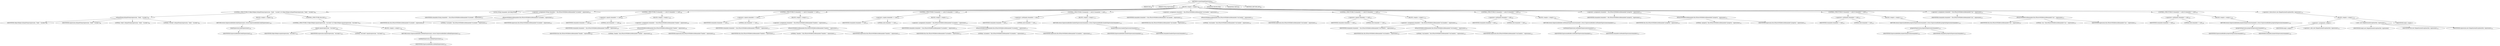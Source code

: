 digraph "createSimpleExpression" {  
"215" [label = <(METHOD,createSimpleExpression)<SUB>98</SUB>> ]
"17" [label = <(PARAM,this)<SUB>98</SUB>> ]
"216" [label = <(PARAM,String expression)<SUB>98</SUB>> ]
"217" [label = <(BLOCK,&lt;empty&gt;,&lt;empty&gt;)<SUB>98</SUB>> ]
"218" [label = <(CONTROL_STRUCTURE,if (ObjectHelper.isEqualToAny(expression, &quot;body&quot;, &quot;in.body&quot;)),if (ObjectHelper.isEqualToAny(expression, &quot;body&quot;, &quot;in.body&quot;)))<SUB>99</SUB>> ]
"219" [label = <(isEqualToAny,isEqualToAny(expression, &quot;body&quot;, &quot;in.body&quot;))<SUB>99</SUB>> ]
"220" [label = <(IDENTIFIER,ObjectHelper,isEqualToAny(expression, &quot;body&quot;, &quot;in.body&quot;))<SUB>99</SUB>> ]
"221" [label = <(IDENTIFIER,expression,isEqualToAny(expression, &quot;body&quot;, &quot;in.body&quot;))<SUB>99</SUB>> ]
"222" [label = <(LITERAL,&quot;body&quot;,isEqualToAny(expression, &quot;body&quot;, &quot;in.body&quot;))<SUB>99</SUB>> ]
"223" [label = <(LITERAL,&quot;in.body&quot;,isEqualToAny(expression, &quot;body&quot;, &quot;in.body&quot;))<SUB>99</SUB>> ]
"224" [label = <(BLOCK,&lt;empty&gt;,&lt;empty&gt;)<SUB>99</SUB>> ]
"225" [label = <(RETURN,return ExpressionBuilder.bodyExpression();,return ExpressionBuilder.bodyExpression();)<SUB>100</SUB>> ]
"226" [label = <(bodyExpression,bodyExpression())<SUB>100</SUB>> ]
"227" [label = <(IDENTIFIER,ExpressionBuilder,bodyExpression())<SUB>100</SUB>> ]
"228" [label = <(CONTROL_STRUCTURE,else,else)<SUB>102</SUB>> ]
"229" [label = <(CONTROL_STRUCTURE,if (ObjectHelper.equals(expression, &quot;out.body&quot;)),if (ObjectHelper.equals(expression, &quot;out.body&quot;)))<SUB>102</SUB>> ]
"230" [label = <(equals,equals(expression, &quot;out.body&quot;))<SUB>102</SUB>> ]
"231" [label = <(IDENTIFIER,ObjectHelper,equals(expression, &quot;out.body&quot;))<SUB>102</SUB>> ]
"232" [label = <(IDENTIFIER,expression,equals(expression, &quot;out.body&quot;))<SUB>102</SUB>> ]
"233" [label = <(LITERAL,&quot;out.body&quot;,equals(expression, &quot;out.body&quot;))<SUB>102</SUB>> ]
"234" [label = <(BLOCK,&lt;empty&gt;,&lt;empty&gt;)<SUB>102</SUB>> ]
"235" [label = <(RETURN,return ExpressionBuilder.outBodyExpression();,return ExpressionBuilder.outBodyExpression();)<SUB>103</SUB>> ]
"236" [label = <(outBodyExpression,outBodyExpression())<SUB>103</SUB>> ]
"237" [label = <(IDENTIFIER,ExpressionBuilder,outBodyExpression())<SUB>103</SUB>> ]
"238" [label = <(LOCAL,String remainder: java.lang.String)> ]
"239" [label = <(&lt;operator&gt;.assignment,String remainder = this.ifStartsWithReturnRemainder(&quot;in.header.&quot;, expression))<SUB>107</SUB>> ]
"240" [label = <(IDENTIFIER,remainder,String remainder = this.ifStartsWithReturnRemainder(&quot;in.header.&quot;, expression))<SUB>107</SUB>> ]
"241" [label = <(ifStartsWithReturnRemainder,this.ifStartsWithReturnRemainder(&quot;in.header.&quot;, expression))<SUB>107</SUB>> ]
"16" [label = <(IDENTIFIER,this,this.ifStartsWithReturnRemainder(&quot;in.header.&quot;, expression))<SUB>107</SUB>> ]
"242" [label = <(LITERAL,&quot;in.header.&quot;,this.ifStartsWithReturnRemainder(&quot;in.header.&quot;, expression))<SUB>107</SUB>> ]
"243" [label = <(IDENTIFIER,expression,this.ifStartsWithReturnRemainder(&quot;in.header.&quot;, expression))<SUB>107</SUB>> ]
"244" [label = <(CONTROL_STRUCTURE,if (remainder == null),if (remainder == null))<SUB>108</SUB>> ]
"245" [label = <(&lt;operator&gt;.equals,remainder == null)<SUB>108</SUB>> ]
"246" [label = <(IDENTIFIER,remainder,remainder == null)<SUB>108</SUB>> ]
"247" [label = <(LITERAL,null,remainder == null)<SUB>108</SUB>> ]
"248" [label = <(BLOCK,&lt;empty&gt;,&lt;empty&gt;)<SUB>108</SUB>> ]
"249" [label = <(&lt;operator&gt;.assignment,remainder = this.ifStartsWithReturnRemainder(&quot;header.&quot;, expression))<SUB>109</SUB>> ]
"250" [label = <(IDENTIFIER,remainder,remainder = this.ifStartsWithReturnRemainder(&quot;header.&quot;, expression))<SUB>109</SUB>> ]
"251" [label = <(ifStartsWithReturnRemainder,this.ifStartsWithReturnRemainder(&quot;header.&quot;, expression))<SUB>109</SUB>> ]
"18" [label = <(IDENTIFIER,this,this.ifStartsWithReturnRemainder(&quot;header.&quot;, expression))<SUB>109</SUB>> ]
"252" [label = <(LITERAL,&quot;header.&quot;,this.ifStartsWithReturnRemainder(&quot;header.&quot;, expression))<SUB>109</SUB>> ]
"253" [label = <(IDENTIFIER,expression,this.ifStartsWithReturnRemainder(&quot;header.&quot;, expression))<SUB>109</SUB>> ]
"254" [label = <(CONTROL_STRUCTURE,if (remainder == null),if (remainder == null))<SUB>111</SUB>> ]
"255" [label = <(&lt;operator&gt;.equals,remainder == null)<SUB>111</SUB>> ]
"256" [label = <(IDENTIFIER,remainder,remainder == null)<SUB>111</SUB>> ]
"257" [label = <(LITERAL,null,remainder == null)<SUB>111</SUB>> ]
"258" [label = <(BLOCK,&lt;empty&gt;,&lt;empty&gt;)<SUB>111</SUB>> ]
"259" [label = <(&lt;operator&gt;.assignment,remainder = this.ifStartsWithReturnRemainder(&quot;headers.&quot;, expression))<SUB>112</SUB>> ]
"260" [label = <(IDENTIFIER,remainder,remainder = this.ifStartsWithReturnRemainder(&quot;headers.&quot;, expression))<SUB>112</SUB>> ]
"261" [label = <(ifStartsWithReturnRemainder,this.ifStartsWithReturnRemainder(&quot;headers.&quot;, expression))<SUB>112</SUB>> ]
"19" [label = <(IDENTIFIER,this,this.ifStartsWithReturnRemainder(&quot;headers.&quot;, expression))<SUB>112</SUB>> ]
"262" [label = <(LITERAL,&quot;headers.&quot;,this.ifStartsWithReturnRemainder(&quot;headers.&quot;, expression))<SUB>112</SUB>> ]
"263" [label = <(IDENTIFIER,expression,this.ifStartsWithReturnRemainder(&quot;headers.&quot;, expression))<SUB>112</SUB>> ]
"264" [label = <(CONTROL_STRUCTURE,if (remainder == null),if (remainder == null))<SUB>114</SUB>> ]
"265" [label = <(&lt;operator&gt;.equals,remainder == null)<SUB>114</SUB>> ]
"266" [label = <(IDENTIFIER,remainder,remainder == null)<SUB>114</SUB>> ]
"267" [label = <(LITERAL,null,remainder == null)<SUB>114</SUB>> ]
"268" [label = <(BLOCK,&lt;empty&gt;,&lt;empty&gt;)<SUB>114</SUB>> ]
"269" [label = <(&lt;operator&gt;.assignment,remainder = this.ifStartsWithReturnRemainder(&quot;in.headers.&quot;, expression))<SUB>115</SUB>> ]
"270" [label = <(IDENTIFIER,remainder,remainder = this.ifStartsWithReturnRemainder(&quot;in.headers.&quot;, expression))<SUB>115</SUB>> ]
"271" [label = <(ifStartsWithReturnRemainder,this.ifStartsWithReturnRemainder(&quot;in.headers.&quot;, expression))<SUB>115</SUB>> ]
"20" [label = <(IDENTIFIER,this,this.ifStartsWithReturnRemainder(&quot;in.headers.&quot;, expression))<SUB>115</SUB>> ]
"272" [label = <(LITERAL,&quot;in.headers.&quot;,this.ifStartsWithReturnRemainder(&quot;in.headers.&quot;, expression))<SUB>115</SUB>> ]
"273" [label = <(IDENTIFIER,expression,this.ifStartsWithReturnRemainder(&quot;in.headers.&quot;, expression))<SUB>115</SUB>> ]
"274" [label = <(CONTROL_STRUCTURE,if (remainder != null),if (remainder != null))<SUB>117</SUB>> ]
"275" [label = <(&lt;operator&gt;.notEquals,remainder != null)<SUB>117</SUB>> ]
"276" [label = <(IDENTIFIER,remainder,remainder != null)<SUB>117</SUB>> ]
"277" [label = <(LITERAL,null,remainder != null)<SUB>117</SUB>> ]
"278" [label = <(BLOCK,&lt;empty&gt;,&lt;empty&gt;)<SUB>117</SUB>> ]
"279" [label = <(RETURN,return ExpressionBuilder.headerExpression(remainder);,return ExpressionBuilder.headerExpression(remainder);)<SUB>118</SUB>> ]
"280" [label = <(headerExpression,headerExpression(remainder))<SUB>118</SUB>> ]
"281" [label = <(IDENTIFIER,ExpressionBuilder,headerExpression(remainder))<SUB>118</SUB>> ]
"282" [label = <(IDENTIFIER,remainder,headerExpression(remainder))<SUB>118</SUB>> ]
"283" [label = <(&lt;operator&gt;.assignment,remainder = this.ifStartsWithReturnRemainder(&quot;out.header.&quot;, expression))<SUB>122</SUB>> ]
"284" [label = <(IDENTIFIER,remainder,remainder = this.ifStartsWithReturnRemainder(&quot;out.header.&quot;, expression))<SUB>122</SUB>> ]
"285" [label = <(ifStartsWithReturnRemainder,this.ifStartsWithReturnRemainder(&quot;out.header.&quot;, expression))<SUB>122</SUB>> ]
"21" [label = <(IDENTIFIER,this,this.ifStartsWithReturnRemainder(&quot;out.header.&quot;, expression))<SUB>122</SUB>> ]
"286" [label = <(LITERAL,&quot;out.header.&quot;,this.ifStartsWithReturnRemainder(&quot;out.header.&quot;, expression))<SUB>122</SUB>> ]
"287" [label = <(IDENTIFIER,expression,this.ifStartsWithReturnRemainder(&quot;out.header.&quot;, expression))<SUB>122</SUB>> ]
"288" [label = <(CONTROL_STRUCTURE,if (remainder == null),if (remainder == null))<SUB>123</SUB>> ]
"289" [label = <(&lt;operator&gt;.equals,remainder == null)<SUB>123</SUB>> ]
"290" [label = <(IDENTIFIER,remainder,remainder == null)<SUB>123</SUB>> ]
"291" [label = <(LITERAL,null,remainder == null)<SUB>123</SUB>> ]
"292" [label = <(BLOCK,&lt;empty&gt;,&lt;empty&gt;)<SUB>123</SUB>> ]
"293" [label = <(&lt;operator&gt;.assignment,remainder = this.ifStartsWithReturnRemainder(&quot;out.headers.&quot;, expression))<SUB>124</SUB>> ]
"294" [label = <(IDENTIFIER,remainder,remainder = this.ifStartsWithReturnRemainder(&quot;out.headers.&quot;, expression))<SUB>124</SUB>> ]
"295" [label = <(ifStartsWithReturnRemainder,this.ifStartsWithReturnRemainder(&quot;out.headers.&quot;, expression))<SUB>124</SUB>> ]
"22" [label = <(IDENTIFIER,this,this.ifStartsWithReturnRemainder(&quot;out.headers.&quot;, expression))<SUB>124</SUB>> ]
"296" [label = <(LITERAL,&quot;out.headers.&quot;,this.ifStartsWithReturnRemainder(&quot;out.headers.&quot;, expression))<SUB>124</SUB>> ]
"297" [label = <(IDENTIFIER,expression,this.ifStartsWithReturnRemainder(&quot;out.headers.&quot;, expression))<SUB>124</SUB>> ]
"298" [label = <(CONTROL_STRUCTURE,if (remainder != null),if (remainder != null))<SUB>126</SUB>> ]
"299" [label = <(&lt;operator&gt;.notEquals,remainder != null)<SUB>126</SUB>> ]
"300" [label = <(IDENTIFIER,remainder,remainder != null)<SUB>126</SUB>> ]
"301" [label = <(LITERAL,null,remainder != null)<SUB>126</SUB>> ]
"302" [label = <(BLOCK,&lt;empty&gt;,&lt;empty&gt;)<SUB>126</SUB>> ]
"303" [label = <(RETURN,return ExpressionBuilder.outHeaderExpression(remainder);,return ExpressionBuilder.outHeaderExpression(remainder);)<SUB>127</SUB>> ]
"304" [label = <(outHeaderExpression,outHeaderExpression(remainder))<SUB>127</SUB>> ]
"305" [label = <(IDENTIFIER,ExpressionBuilder,outHeaderExpression(remainder))<SUB>127</SUB>> ]
"306" [label = <(IDENTIFIER,remainder,outHeaderExpression(remainder))<SUB>127</SUB>> ]
"307" [label = <(&lt;operator&gt;.assignment,remainder = this.ifStartsWithReturnRemainder(&quot;property.&quot;, expression))<SUB>131</SUB>> ]
"308" [label = <(IDENTIFIER,remainder,remainder = this.ifStartsWithReturnRemainder(&quot;property.&quot;, expression))<SUB>131</SUB>> ]
"309" [label = <(ifStartsWithReturnRemainder,this.ifStartsWithReturnRemainder(&quot;property.&quot;, expression))<SUB>131</SUB>> ]
"23" [label = <(IDENTIFIER,this,this.ifStartsWithReturnRemainder(&quot;property.&quot;, expression))<SUB>131</SUB>> ]
"310" [label = <(LITERAL,&quot;property.&quot;,this.ifStartsWithReturnRemainder(&quot;property.&quot;, expression))<SUB>131</SUB>> ]
"311" [label = <(IDENTIFIER,expression,this.ifStartsWithReturnRemainder(&quot;property.&quot;, expression))<SUB>131</SUB>> ]
"312" [label = <(CONTROL_STRUCTURE,if (remainder != null),if (remainder != null))<SUB>132</SUB>> ]
"313" [label = <(&lt;operator&gt;.notEquals,remainder != null)<SUB>132</SUB>> ]
"314" [label = <(IDENTIFIER,remainder,remainder != null)<SUB>132</SUB>> ]
"315" [label = <(LITERAL,null,remainder != null)<SUB>132</SUB>> ]
"316" [label = <(BLOCK,&lt;empty&gt;,&lt;empty&gt;)<SUB>132</SUB>> ]
"317" [label = <(RETURN,return ExpressionBuilder.propertyExpression(remainder);,return ExpressionBuilder.propertyExpression(remainder);)<SUB>133</SUB>> ]
"318" [label = <(propertyExpression,propertyExpression(remainder))<SUB>133</SUB>> ]
"319" [label = <(IDENTIFIER,ExpressionBuilder,propertyExpression(remainder))<SUB>133</SUB>> ]
"320" [label = <(IDENTIFIER,remainder,propertyExpression(remainder))<SUB>133</SUB>> ]
"321" [label = <(&lt;operator&gt;.assignment,remainder = this.ifStartsWithReturnRemainder(&quot;sys.&quot;, expression))<SUB>137</SUB>> ]
"322" [label = <(IDENTIFIER,remainder,remainder = this.ifStartsWithReturnRemainder(&quot;sys.&quot;, expression))<SUB>137</SUB>> ]
"323" [label = <(ifStartsWithReturnRemainder,this.ifStartsWithReturnRemainder(&quot;sys.&quot;, expression))<SUB>137</SUB>> ]
"24" [label = <(IDENTIFIER,this,this.ifStartsWithReturnRemainder(&quot;sys.&quot;, expression))<SUB>137</SUB>> ]
"324" [label = <(LITERAL,&quot;sys.&quot;,this.ifStartsWithReturnRemainder(&quot;sys.&quot;, expression))<SUB>137</SUB>> ]
"325" [label = <(IDENTIFIER,expression,this.ifStartsWithReturnRemainder(&quot;sys.&quot;, expression))<SUB>137</SUB>> ]
"326" [label = <(CONTROL_STRUCTURE,if (remainder != null),if (remainder != null))<SUB>138</SUB>> ]
"327" [label = <(&lt;operator&gt;.notEquals,remainder != null)<SUB>138</SUB>> ]
"328" [label = <(IDENTIFIER,remainder,remainder != null)<SUB>138</SUB>> ]
"329" [label = <(LITERAL,null,remainder != null)<SUB>138</SUB>> ]
"330" [label = <(BLOCK,&lt;empty&gt;,&lt;empty&gt;)<SUB>138</SUB>> ]
"331" [label = <(RETURN,return ExpressionBuilder.propertyExpression(remainder);,return ExpressionBuilder.propertyExpression(remainder);)<SUB>139</SUB>> ]
"332" [label = <(propertyExpression,propertyExpression(remainder))<SUB>139</SUB>> ]
"333" [label = <(IDENTIFIER,ExpressionBuilder,propertyExpression(remainder))<SUB>139</SUB>> ]
"334" [label = <(IDENTIFIER,remainder,propertyExpression(remainder))<SUB>139</SUB>> ]
"335" [label = <(&lt;operator&gt;.throw,throw new IllegalSyntaxException(this, expression);)<SUB>141</SUB>> ]
"336" [label = <(BLOCK,&lt;empty&gt;,&lt;empty&gt;)<SUB>141</SUB>> ]
"337" [label = <(&lt;operator&gt;.assignment,&lt;empty&gt;)> ]
"338" [label = <(IDENTIFIER,$obj3,&lt;empty&gt;)> ]
"339" [label = <(&lt;operator&gt;.alloc,new IllegalSyntaxException(this, expression))<SUB>141</SUB>> ]
"340" [label = <(&lt;init&gt;,new IllegalSyntaxException(this, expression))<SUB>141</SUB>> ]
"341" [label = <(IDENTIFIER,$obj3,new IllegalSyntaxException(this, expression))> ]
"25" [label = <(IDENTIFIER,this,new IllegalSyntaxException(this, expression))<SUB>141</SUB>> ]
"342" [label = <(IDENTIFIER,expression,new IllegalSyntaxException(this, expression))<SUB>141</SUB>> ]
"343" [label = <(IDENTIFIER,$obj3,&lt;empty&gt;)> ]
"344" [label = <(MODIFIER,PROTECTED)> ]
"345" [label = <(MODIFIER,VIRTUAL)> ]
"346" [label = <(METHOD_RETURN,ANY)<SUB>98</SUB>> ]
  "215" -> "17" 
  "215" -> "216" 
  "215" -> "217" 
  "215" -> "344" 
  "215" -> "345" 
  "215" -> "346" 
  "217" -> "218" 
  "217" -> "238" 
  "217" -> "239" 
  "217" -> "244" 
  "217" -> "254" 
  "217" -> "264" 
  "217" -> "274" 
  "217" -> "283" 
  "217" -> "288" 
  "217" -> "298" 
  "217" -> "307" 
  "217" -> "312" 
  "217" -> "321" 
  "217" -> "326" 
  "217" -> "335" 
  "218" -> "219" 
  "218" -> "224" 
  "218" -> "228" 
  "219" -> "220" 
  "219" -> "221" 
  "219" -> "222" 
  "219" -> "223" 
  "224" -> "225" 
  "225" -> "226" 
  "226" -> "227" 
  "228" -> "229" 
  "229" -> "230" 
  "229" -> "234" 
  "230" -> "231" 
  "230" -> "232" 
  "230" -> "233" 
  "234" -> "235" 
  "235" -> "236" 
  "236" -> "237" 
  "239" -> "240" 
  "239" -> "241" 
  "241" -> "16" 
  "241" -> "242" 
  "241" -> "243" 
  "244" -> "245" 
  "244" -> "248" 
  "245" -> "246" 
  "245" -> "247" 
  "248" -> "249" 
  "249" -> "250" 
  "249" -> "251" 
  "251" -> "18" 
  "251" -> "252" 
  "251" -> "253" 
  "254" -> "255" 
  "254" -> "258" 
  "255" -> "256" 
  "255" -> "257" 
  "258" -> "259" 
  "259" -> "260" 
  "259" -> "261" 
  "261" -> "19" 
  "261" -> "262" 
  "261" -> "263" 
  "264" -> "265" 
  "264" -> "268" 
  "265" -> "266" 
  "265" -> "267" 
  "268" -> "269" 
  "269" -> "270" 
  "269" -> "271" 
  "271" -> "20" 
  "271" -> "272" 
  "271" -> "273" 
  "274" -> "275" 
  "274" -> "278" 
  "275" -> "276" 
  "275" -> "277" 
  "278" -> "279" 
  "279" -> "280" 
  "280" -> "281" 
  "280" -> "282" 
  "283" -> "284" 
  "283" -> "285" 
  "285" -> "21" 
  "285" -> "286" 
  "285" -> "287" 
  "288" -> "289" 
  "288" -> "292" 
  "289" -> "290" 
  "289" -> "291" 
  "292" -> "293" 
  "293" -> "294" 
  "293" -> "295" 
  "295" -> "22" 
  "295" -> "296" 
  "295" -> "297" 
  "298" -> "299" 
  "298" -> "302" 
  "299" -> "300" 
  "299" -> "301" 
  "302" -> "303" 
  "303" -> "304" 
  "304" -> "305" 
  "304" -> "306" 
  "307" -> "308" 
  "307" -> "309" 
  "309" -> "23" 
  "309" -> "310" 
  "309" -> "311" 
  "312" -> "313" 
  "312" -> "316" 
  "313" -> "314" 
  "313" -> "315" 
  "316" -> "317" 
  "317" -> "318" 
  "318" -> "319" 
  "318" -> "320" 
  "321" -> "322" 
  "321" -> "323" 
  "323" -> "24" 
  "323" -> "324" 
  "323" -> "325" 
  "326" -> "327" 
  "326" -> "330" 
  "327" -> "328" 
  "327" -> "329" 
  "330" -> "331" 
  "331" -> "332" 
  "332" -> "333" 
  "332" -> "334" 
  "335" -> "336" 
  "336" -> "337" 
  "336" -> "340" 
  "336" -> "343" 
  "337" -> "338" 
  "337" -> "339" 
  "340" -> "341" 
  "340" -> "25" 
  "340" -> "342" 
}
